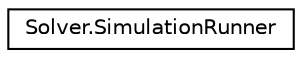 digraph "Graphical Class Hierarchy"
{
  edge [fontname="Helvetica",fontsize="10",labelfontname="Helvetica",labelfontsize="10"];
  node [fontname="Helvetica",fontsize="10",shape=record];
  rankdir="LR";
  Node0 [label="Solver.SimulationRunner",height=0.2,width=0.4,color="black", fillcolor="white", style="filled",URL="$classSolver_1_1SimulationRunner.html"];
}
